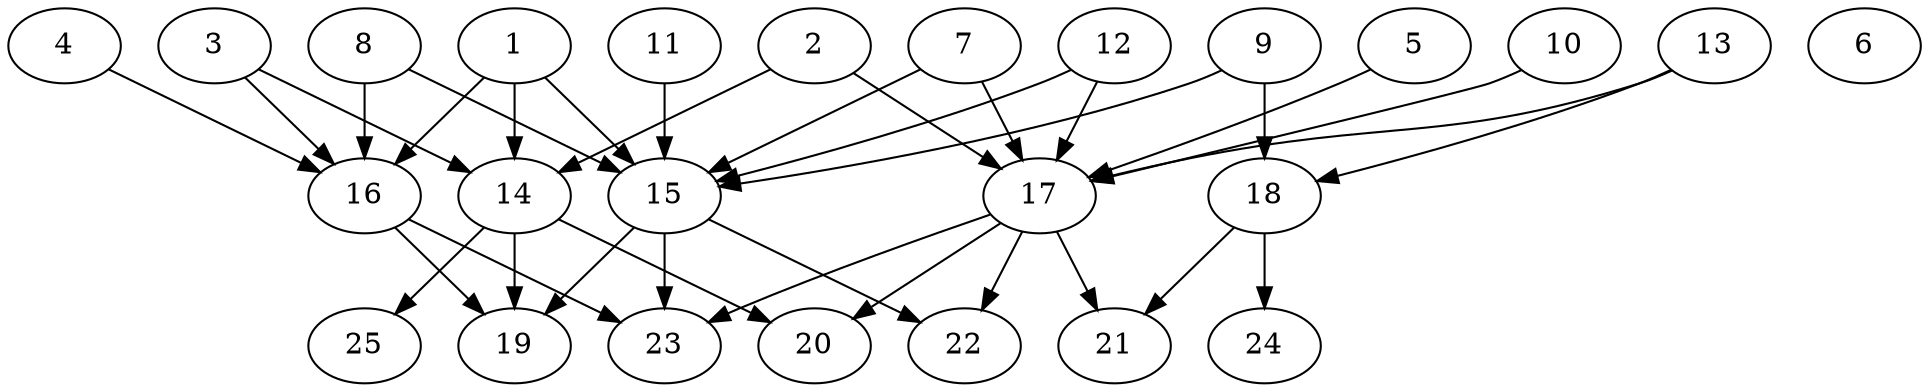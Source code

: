 // DAG automatically generated by daggen at Thu Oct  3 14:00:39 2019
// ./daggen --dot -n 25 --ccr 0.4 --fat 0.7 --regular 0.5 --density 0.5 --mindata 5242880 --maxdata 52428800 
digraph G {
  1 [size="46768640", alpha="0.02", expect_size="18707456"] 
  1 -> 14 [size ="18707456"]
  1 -> 15 [size ="18707456"]
  1 -> 16 [size ="18707456"]
  2 [size="95211520", alpha="0.09", expect_size="38084608"] 
  2 -> 14 [size ="38084608"]
  2 -> 17 [size ="38084608"]
  3 [size="117621760", alpha="0.12", expect_size="47048704"] 
  3 -> 14 [size ="47048704"]
  3 -> 16 [size ="47048704"]
  4 [size="19704320", alpha="0.04", expect_size="7881728"] 
  4 -> 16 [size ="7881728"]
  5 [size="66892800", alpha="0.05", expect_size="26757120"] 
  5 -> 17 [size ="26757120"]
  6 [size="68377600", alpha="0.03", expect_size="27351040"] 
  7 [size="57436160", alpha="0.00", expect_size="22974464"] 
  7 -> 15 [size ="22974464"]
  7 -> 17 [size ="22974464"]
  8 [size="40079360", alpha="0.17", expect_size="16031744"] 
  8 -> 15 [size ="16031744"]
  8 -> 16 [size ="16031744"]
  9 [size="19445760", alpha="0.13", expect_size="7778304"] 
  9 -> 15 [size ="7778304"]
  9 -> 18 [size ="7778304"]
  10 [size="109012480", alpha="0.15", expect_size="43604992"] 
  10 -> 17 [size ="43604992"]
  11 [size="35258880", alpha="0.04", expect_size="14103552"] 
  11 -> 15 [size ="14103552"]
  12 [size="45306880", alpha="0.01", expect_size="18122752"] 
  12 -> 15 [size ="18122752"]
  12 -> 17 [size ="18122752"]
  13 [size="98516480", alpha="0.02", expect_size="39406592"] 
  13 -> 17 [size ="39406592"]
  13 -> 18 [size ="39406592"]
  14 [size="52523520", alpha="0.01", expect_size="21009408"] 
  14 -> 19 [size ="21009408"]
  14 -> 20 [size ="21009408"]
  14 -> 25 [size ="21009408"]
  15 [size="73408000", alpha="0.01", expect_size="29363200"] 
  15 -> 19 [size ="29363200"]
  15 -> 22 [size ="29363200"]
  15 -> 23 [size ="29363200"]
  16 [size="105571840", alpha="0.08", expect_size="42228736"] 
  16 -> 19 [size ="42228736"]
  16 -> 23 [size ="42228736"]
  17 [size="122032640", alpha="0.07", expect_size="48813056"] 
  17 -> 20 [size ="48813056"]
  17 -> 21 [size ="48813056"]
  17 -> 22 [size ="48813056"]
  17 -> 23 [size ="48813056"]
  18 [size="124037120", alpha="0.10", expect_size="49614848"] 
  18 -> 21 [size ="49614848"]
  18 -> 24 [size ="49614848"]
  19 [size="108815360", alpha="0.15", expect_size="43526144"] 
  20 [size="65088000", alpha="0.20", expect_size="26035200"] 
  21 [size="36057600", alpha="0.10", expect_size="14423040"] 
  22 [size="58603520", alpha="0.14", expect_size="23441408"] 
  23 [size="64547840", alpha="0.16", expect_size="25819136"] 
  24 [size="74024960", alpha="0.19", expect_size="29609984"] 
  25 [size="79037440", alpha="0.12", expect_size="31614976"] 
}
